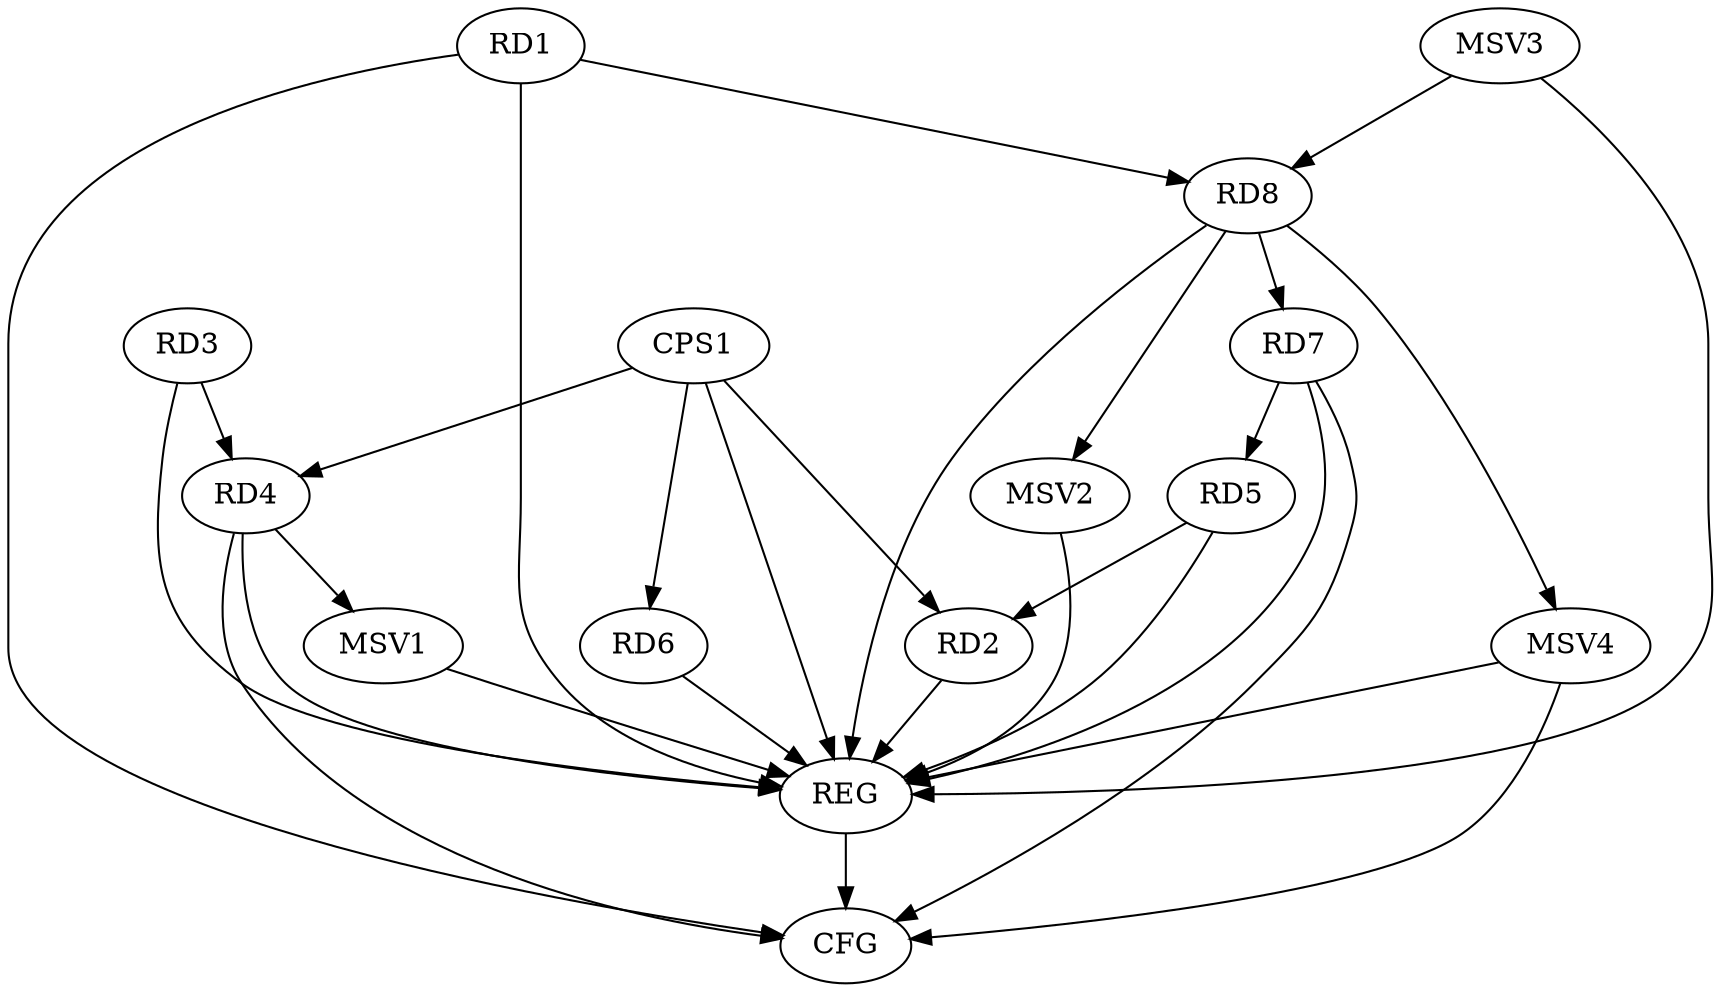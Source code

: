 strict digraph G {
  RD1 [ label="RD1" ];
  RD2 [ label="RD2" ];
  RD3 [ label="RD3" ];
  RD4 [ label="RD4" ];
  RD5 [ label="RD5" ];
  RD6 [ label="RD6" ];
  RD7 [ label="RD7" ];
  RD8 [ label="RD8" ];
  CPS1 [ label="CPS1" ];
  REG [ label="REG" ];
  CFG [ label="CFG" ];
  MSV1 [ label="MSV1" ];
  MSV2 [ label="MSV2" ];
  MSV3 [ label="MSV3" ];
  MSV4 [ label="MSV4" ];
  RD1 -> RD8;
  RD5 -> RD2;
  RD3 -> RD4;
  RD7 -> RD5;
  RD8 -> RD7;
  CPS1 -> RD2;
  CPS1 -> RD4;
  CPS1 -> RD6;
  RD1 -> REG;
  RD2 -> REG;
  RD3 -> REG;
  RD4 -> REG;
  RD5 -> REG;
  RD6 -> REG;
  RD7 -> REG;
  RD8 -> REG;
  CPS1 -> REG;
  RD7 -> CFG;
  RD1 -> CFG;
  RD4 -> CFG;
  REG -> CFG;
  RD4 -> MSV1;
  MSV1 -> REG;
  RD8 -> MSV2;
  MSV2 -> REG;
  MSV3 -> RD8;
  MSV3 -> REG;
  RD8 -> MSV4;
  MSV4 -> REG;
  MSV4 -> CFG;
}
